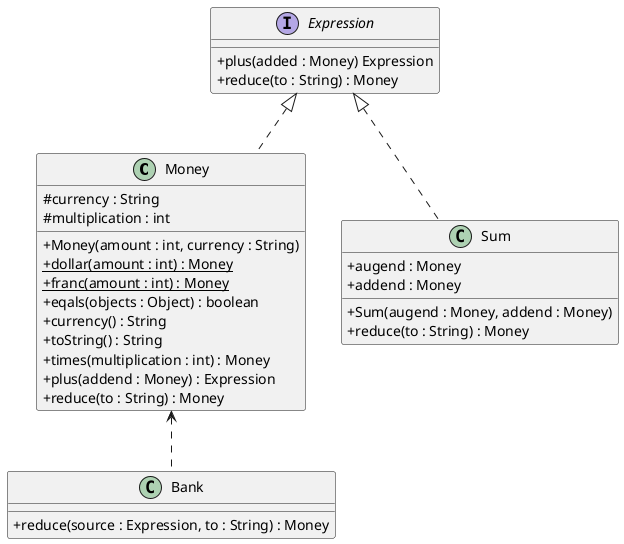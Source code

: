 @startuml
'https://plantuml.com/class-diagram
skinparam classAttributeIconSize 0
/' 13장 : 더하기 기능 (추가매개변수)
'/
class Money
interface Expression
class Bank
class Sum

Expression <|.. Money
Money <.. Bank
Expression <|.. Sum

class Money{
 #currency : String
 #multiplication : int
 +Money(amount : int, currency : String)
 +dollar(amount : int) : {static} Money
 +franc(amount : int) : {static} Money
 +eqals(objects : Object) : boolean
 +currency() : String
 +toString() : String
 +times(multiplication : int) : Money
 +plus(addend : Money) : Expression
 +reduce(to : String) : Money
}
interface Expression{
 +plus(added : Money) Expression
 +reduce(to : String) : Money
}
class Bank{
 +reduce(source : Expression, to : String) : Money
}
class Sum{
 +augend : Money
 +addend : Money
 +Sum(augend : Money, addend : Money)
 +reduce(to : String) : Money
}
@enduml
